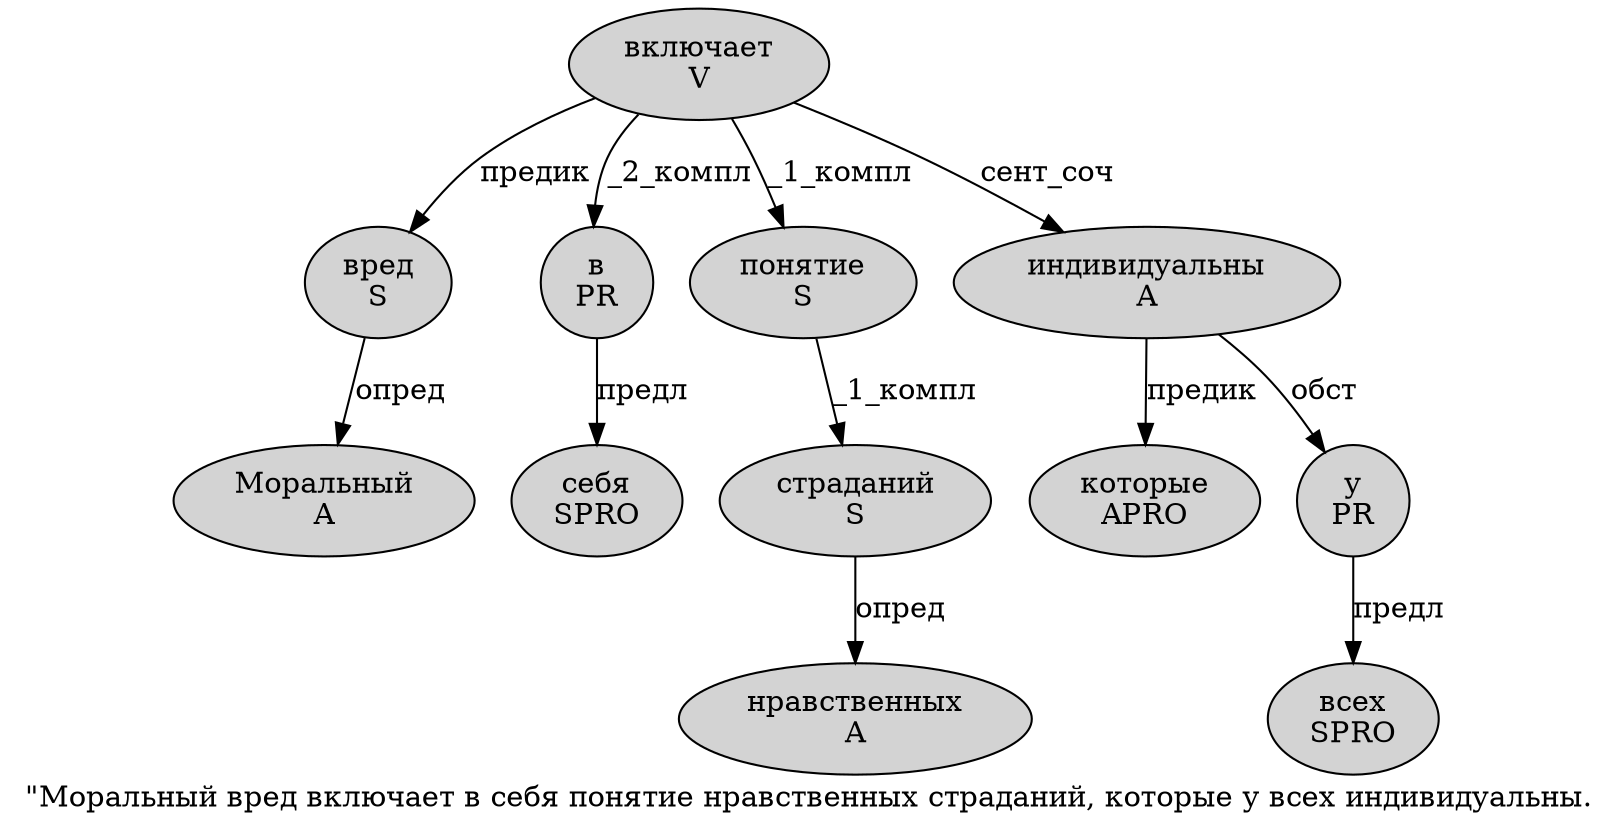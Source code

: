 digraph SENTENCE_622 {
	graph [label="\"Моральный вред включает в себя понятие нравственных страданий, которые у всех индивидуальны."]
	node [style=filled]
		1 [label="Моральный
A" color="" fillcolor=lightgray penwidth=1 shape=ellipse]
		2 [label="вред
S" color="" fillcolor=lightgray penwidth=1 shape=ellipse]
		3 [label="включает
V" color="" fillcolor=lightgray penwidth=1 shape=ellipse]
		4 [label="в
PR" color="" fillcolor=lightgray penwidth=1 shape=ellipse]
		5 [label="себя
SPRO" color="" fillcolor=lightgray penwidth=1 shape=ellipse]
		6 [label="понятие
S" color="" fillcolor=lightgray penwidth=1 shape=ellipse]
		7 [label="нравственных
A" color="" fillcolor=lightgray penwidth=1 shape=ellipse]
		8 [label="страданий
S" color="" fillcolor=lightgray penwidth=1 shape=ellipse]
		10 [label="которые
APRO" color="" fillcolor=lightgray penwidth=1 shape=ellipse]
		11 [label="у
PR" color="" fillcolor=lightgray penwidth=1 shape=ellipse]
		12 [label="всех
SPRO" color="" fillcolor=lightgray penwidth=1 shape=ellipse]
		13 [label="индивидуальны
A" color="" fillcolor=lightgray penwidth=1 shape=ellipse]
			3 -> 2 [label="предик"]
			3 -> 4 [label="_2_компл"]
			3 -> 6 [label="_1_компл"]
			3 -> 13 [label="сент_соч"]
			2 -> 1 [label="опред"]
			6 -> 8 [label="_1_компл"]
			4 -> 5 [label="предл"]
			13 -> 10 [label="предик"]
			13 -> 11 [label="обст"]
			11 -> 12 [label="предл"]
			8 -> 7 [label="опред"]
}